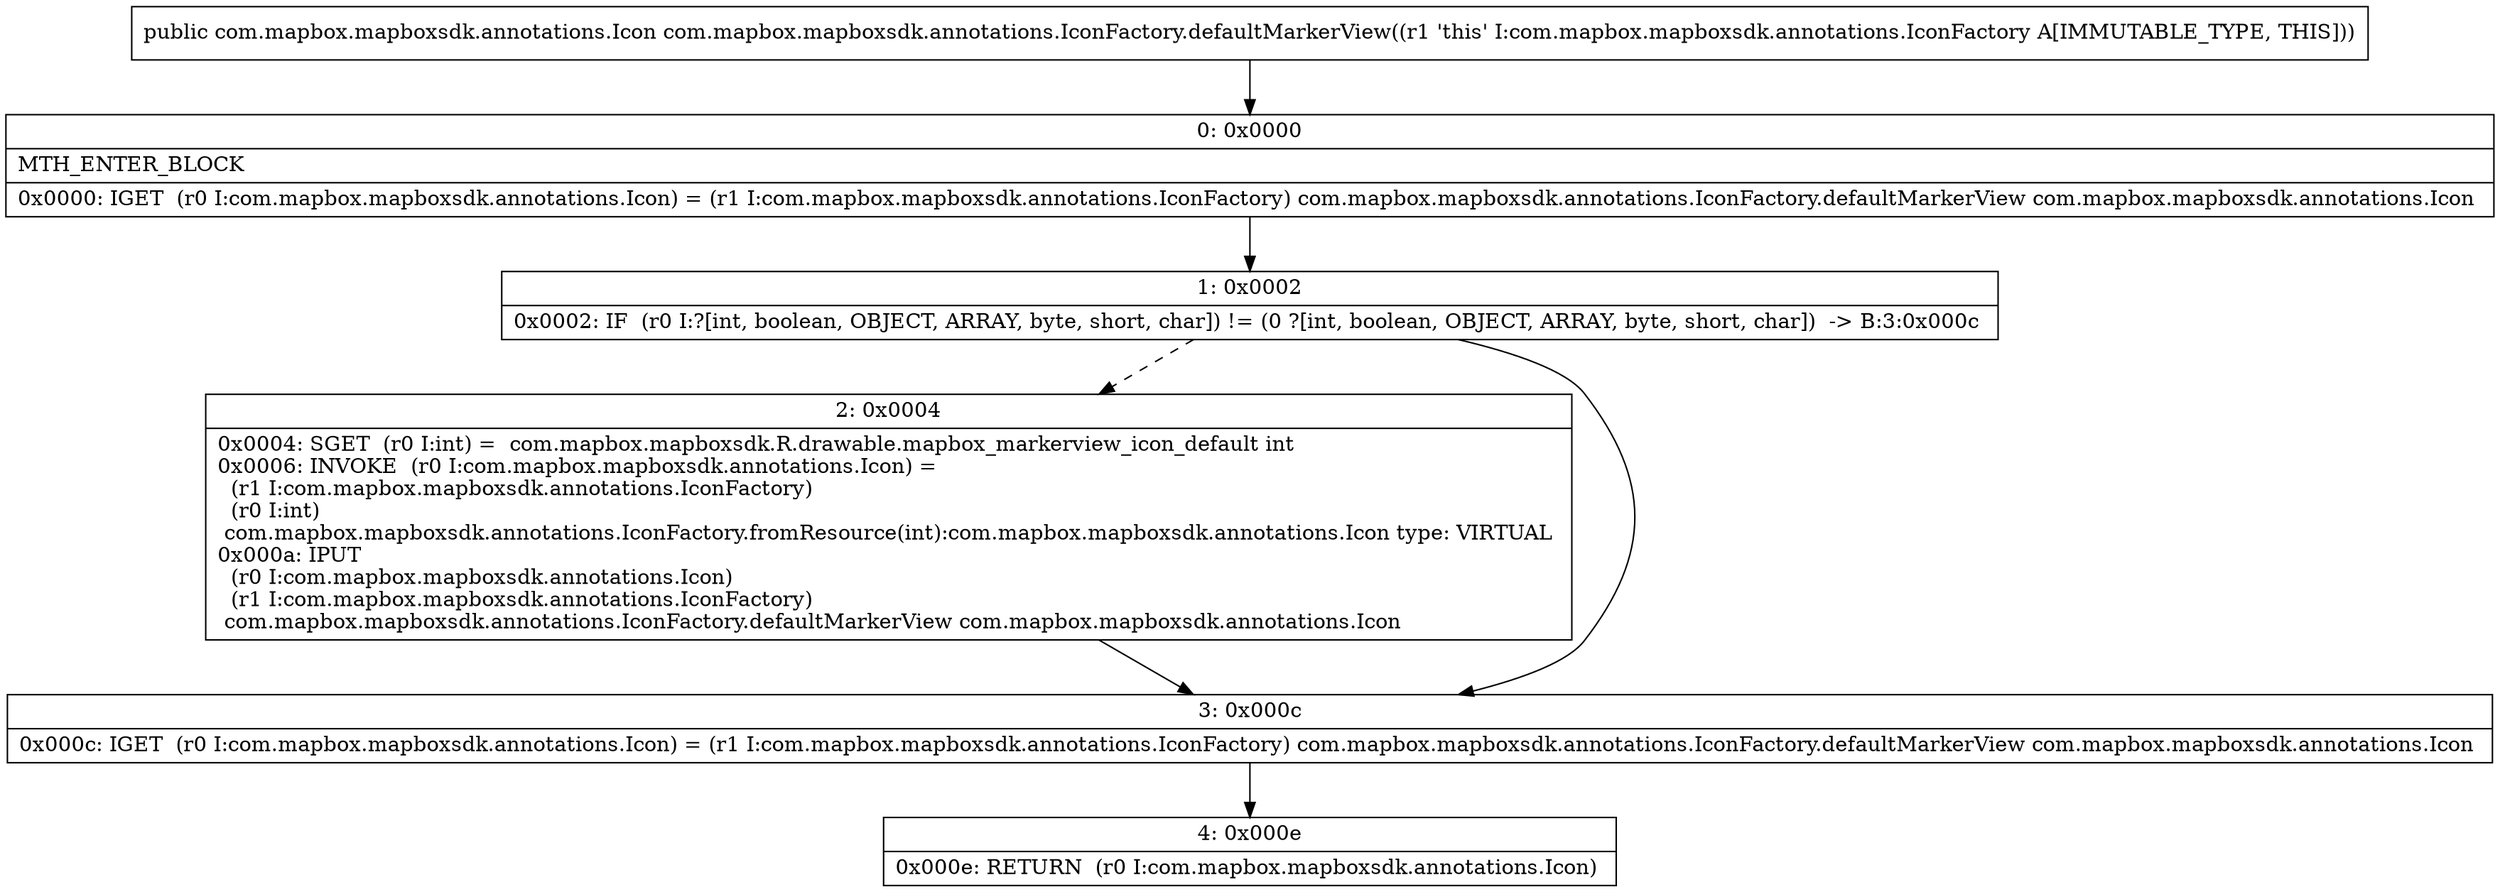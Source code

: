 digraph "CFG forcom.mapbox.mapboxsdk.annotations.IconFactory.defaultMarkerView()Lcom\/mapbox\/mapboxsdk\/annotations\/Icon;" {
Node_0 [shape=record,label="{0\:\ 0x0000|MTH_ENTER_BLOCK\l|0x0000: IGET  (r0 I:com.mapbox.mapboxsdk.annotations.Icon) = (r1 I:com.mapbox.mapboxsdk.annotations.IconFactory) com.mapbox.mapboxsdk.annotations.IconFactory.defaultMarkerView com.mapbox.mapboxsdk.annotations.Icon \l}"];
Node_1 [shape=record,label="{1\:\ 0x0002|0x0002: IF  (r0 I:?[int, boolean, OBJECT, ARRAY, byte, short, char]) != (0 ?[int, boolean, OBJECT, ARRAY, byte, short, char])  \-\> B:3:0x000c \l}"];
Node_2 [shape=record,label="{2\:\ 0x0004|0x0004: SGET  (r0 I:int) =  com.mapbox.mapboxsdk.R.drawable.mapbox_markerview_icon_default int \l0x0006: INVOKE  (r0 I:com.mapbox.mapboxsdk.annotations.Icon) = \l  (r1 I:com.mapbox.mapboxsdk.annotations.IconFactory)\l  (r0 I:int)\l com.mapbox.mapboxsdk.annotations.IconFactory.fromResource(int):com.mapbox.mapboxsdk.annotations.Icon type: VIRTUAL \l0x000a: IPUT  \l  (r0 I:com.mapbox.mapboxsdk.annotations.Icon)\l  (r1 I:com.mapbox.mapboxsdk.annotations.IconFactory)\l com.mapbox.mapboxsdk.annotations.IconFactory.defaultMarkerView com.mapbox.mapboxsdk.annotations.Icon \l}"];
Node_3 [shape=record,label="{3\:\ 0x000c|0x000c: IGET  (r0 I:com.mapbox.mapboxsdk.annotations.Icon) = (r1 I:com.mapbox.mapboxsdk.annotations.IconFactory) com.mapbox.mapboxsdk.annotations.IconFactory.defaultMarkerView com.mapbox.mapboxsdk.annotations.Icon \l}"];
Node_4 [shape=record,label="{4\:\ 0x000e|0x000e: RETURN  (r0 I:com.mapbox.mapboxsdk.annotations.Icon) \l}"];
MethodNode[shape=record,label="{public com.mapbox.mapboxsdk.annotations.Icon com.mapbox.mapboxsdk.annotations.IconFactory.defaultMarkerView((r1 'this' I:com.mapbox.mapboxsdk.annotations.IconFactory A[IMMUTABLE_TYPE, THIS])) }"];
MethodNode -> Node_0;
Node_0 -> Node_1;
Node_1 -> Node_2[style=dashed];
Node_1 -> Node_3;
Node_2 -> Node_3;
Node_3 -> Node_4;
}

